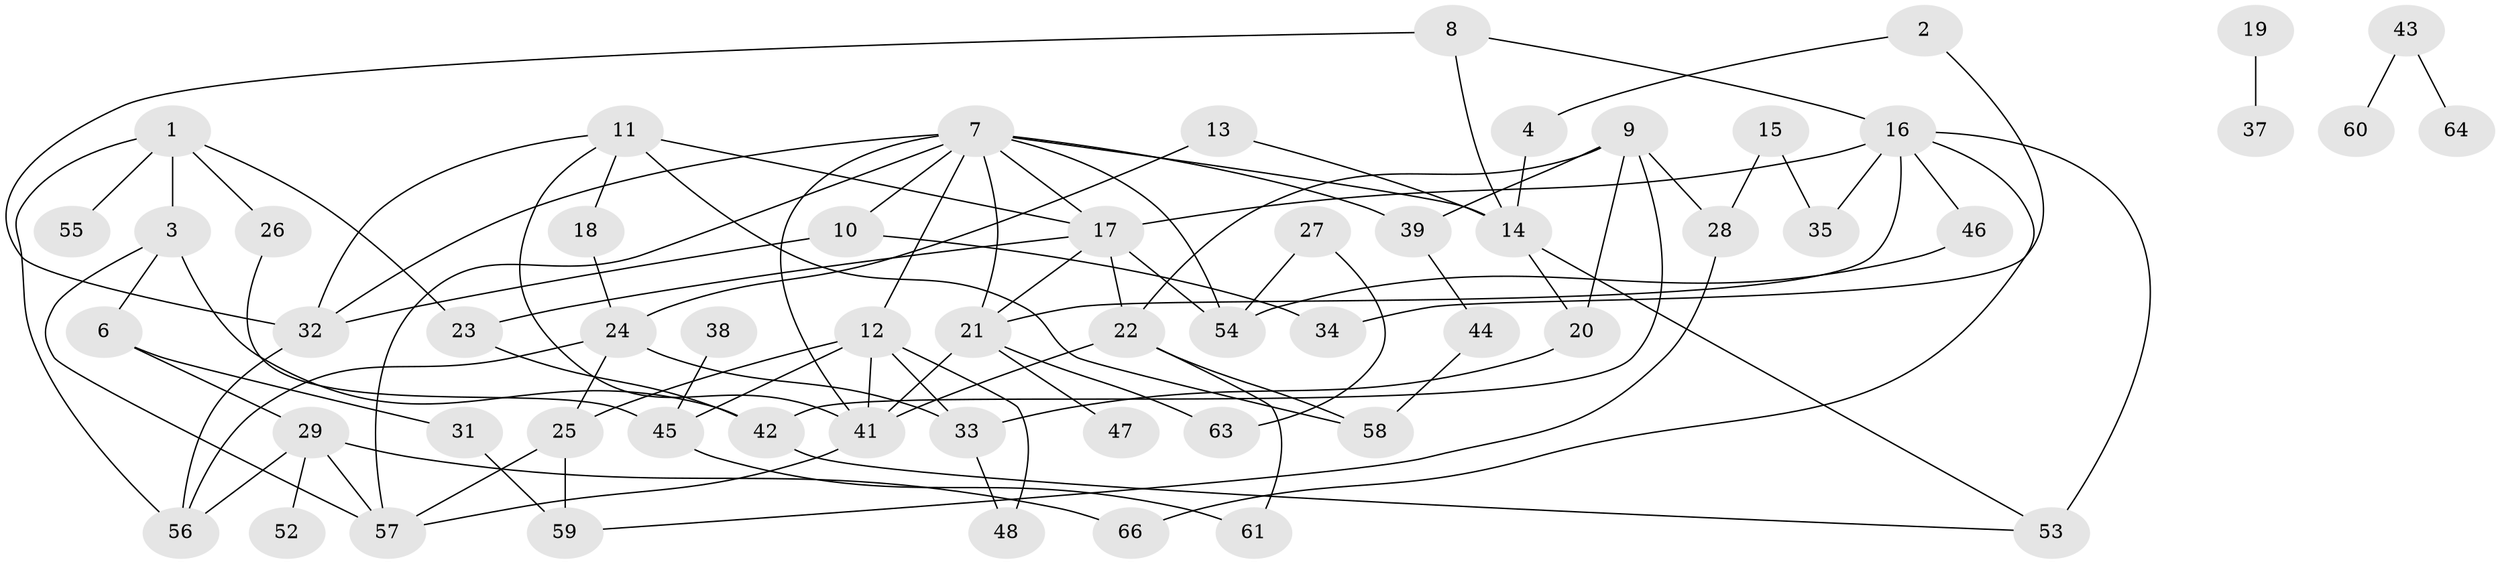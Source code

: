// original degree distribution, {3: 0.2727272727272727, 4: 0.14393939393939395, 1: 0.1590909090909091, 0: 0.06818181818181818, 2: 0.2878787878787879, 5: 0.045454545454545456, 6: 0.015151515151515152, 7: 0.007575757575757576}
// Generated by graph-tools (version 1.1) at 2025/33/03/09/25 02:33:49]
// undirected, 57 vertices, 94 edges
graph export_dot {
graph [start="1"]
  node [color=gray90,style=filled];
  1;
  2;
  3;
  4;
  6;
  7;
  8;
  9;
  10;
  11;
  12;
  13;
  14;
  15;
  16;
  17;
  18;
  19;
  20;
  21;
  22;
  23;
  24;
  25;
  26;
  27;
  28;
  29;
  31;
  32;
  33;
  34;
  35;
  37;
  38;
  39;
  41;
  42;
  43;
  44;
  45;
  46;
  47;
  48;
  52;
  53;
  54;
  55;
  56;
  57;
  58;
  59;
  60;
  61;
  63;
  64;
  66;
  1 -- 3 [weight=1.0];
  1 -- 23 [weight=1.0];
  1 -- 26 [weight=1.0];
  1 -- 55 [weight=1.0];
  1 -- 56 [weight=1.0];
  2 -- 4 [weight=1.0];
  2 -- 34 [weight=1.0];
  3 -- 6 [weight=1.0];
  3 -- 42 [weight=1.0];
  3 -- 57 [weight=1.0];
  4 -- 14 [weight=1.0];
  6 -- 29 [weight=2.0];
  6 -- 31 [weight=1.0];
  7 -- 10 [weight=1.0];
  7 -- 12 [weight=1.0];
  7 -- 14 [weight=1.0];
  7 -- 17 [weight=1.0];
  7 -- 21 [weight=1.0];
  7 -- 32 [weight=2.0];
  7 -- 39 [weight=1.0];
  7 -- 41 [weight=1.0];
  7 -- 54 [weight=1.0];
  7 -- 57 [weight=1.0];
  8 -- 14 [weight=1.0];
  8 -- 16 [weight=1.0];
  8 -- 32 [weight=1.0];
  9 -- 20 [weight=1.0];
  9 -- 22 [weight=1.0];
  9 -- 28 [weight=1.0];
  9 -- 39 [weight=1.0];
  9 -- 42 [weight=1.0];
  10 -- 32 [weight=2.0];
  10 -- 34 [weight=1.0];
  11 -- 17 [weight=2.0];
  11 -- 18 [weight=1.0];
  11 -- 32 [weight=1.0];
  11 -- 41 [weight=1.0];
  11 -- 58 [weight=1.0];
  12 -- 25 [weight=1.0];
  12 -- 33 [weight=1.0];
  12 -- 41 [weight=1.0];
  12 -- 45 [weight=1.0];
  12 -- 48 [weight=1.0];
  13 -- 14 [weight=1.0];
  13 -- 24 [weight=1.0];
  14 -- 20 [weight=1.0];
  14 -- 53 [weight=1.0];
  15 -- 28 [weight=1.0];
  15 -- 35 [weight=1.0];
  16 -- 17 [weight=1.0];
  16 -- 21 [weight=1.0];
  16 -- 35 [weight=1.0];
  16 -- 46 [weight=1.0];
  16 -- 53 [weight=1.0];
  16 -- 66 [weight=1.0];
  17 -- 21 [weight=1.0];
  17 -- 22 [weight=1.0];
  17 -- 23 [weight=1.0];
  17 -- 54 [weight=1.0];
  18 -- 24 [weight=1.0];
  19 -- 37 [weight=1.0];
  20 -- 33 [weight=1.0];
  21 -- 41 [weight=1.0];
  21 -- 47 [weight=1.0];
  21 -- 63 [weight=1.0];
  22 -- 41 [weight=1.0];
  22 -- 58 [weight=1.0];
  22 -- 61 [weight=1.0];
  23 -- 42 [weight=1.0];
  24 -- 25 [weight=1.0];
  24 -- 33 [weight=1.0];
  24 -- 56 [weight=1.0];
  25 -- 57 [weight=1.0];
  25 -- 59 [weight=1.0];
  26 -- 45 [weight=1.0];
  27 -- 54 [weight=1.0];
  27 -- 63 [weight=1.0];
  28 -- 59 [weight=1.0];
  29 -- 52 [weight=1.0];
  29 -- 56 [weight=1.0];
  29 -- 57 [weight=2.0];
  29 -- 66 [weight=1.0];
  31 -- 59 [weight=1.0];
  32 -- 56 [weight=2.0];
  33 -- 48 [weight=1.0];
  38 -- 45 [weight=1.0];
  39 -- 44 [weight=1.0];
  41 -- 57 [weight=1.0];
  42 -- 53 [weight=1.0];
  43 -- 60 [weight=1.0];
  43 -- 64 [weight=1.0];
  44 -- 58 [weight=1.0];
  45 -- 61 [weight=1.0];
  46 -- 54 [weight=1.0];
}

